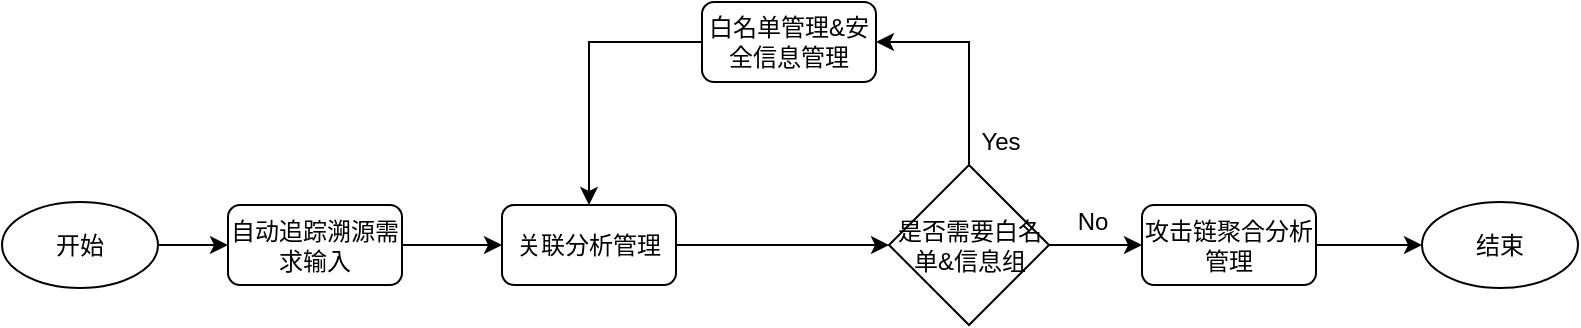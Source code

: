<mxfile version="17.1.3" type="github">
  <diagram id="C5RBs43oDa-KdzZeNtuy" name="Page-1">
    <mxGraphModel dx="1007" dy="641" grid="1" gridSize="10" guides="1" tooltips="1" connect="1" arrows="1" fold="1" page="1" pageScale="1" pageWidth="827" pageHeight="1169" math="0" shadow="0">
      <root>
        <mxCell id="WIyWlLk6GJQsqaUBKTNV-0" />
        <mxCell id="WIyWlLk6GJQsqaUBKTNV-1" parent="WIyWlLk6GJQsqaUBKTNV-0" />
        <mxCell id="Ee2P2uIqJswC7QmD2PLE-0" value="开始" style="ellipse;whiteSpace=wrap;html=1;" vertex="1" parent="WIyWlLk6GJQsqaUBKTNV-1">
          <mxGeometry x="90" y="130" width="78" height="43" as="geometry" />
        </mxCell>
        <mxCell id="Ee2P2uIqJswC7QmD2PLE-27" value="" style="edgeStyle=orthogonalEdgeStyle;rounded=0;orthogonalLoop=1;jettySize=auto;html=1;" edge="1" parent="WIyWlLk6GJQsqaUBKTNV-1" source="Ee2P2uIqJswC7QmD2PLE-5" target="Ee2P2uIqJswC7QmD2PLE-26">
          <mxGeometry relative="1" as="geometry" />
        </mxCell>
        <mxCell id="Ee2P2uIqJswC7QmD2PLE-5" value="自动追踪溯源需求输入" style="rounded=1;whiteSpace=wrap;html=1;fontSize=12;glass=0;strokeWidth=1;shadow=0;" vertex="1" parent="WIyWlLk6GJQsqaUBKTNV-1">
          <mxGeometry x="203" y="131.5" width="87" height="40" as="geometry" />
        </mxCell>
        <mxCell id="Ee2P2uIqJswC7QmD2PLE-21" value="" style="edgeStyle=orthogonalEdgeStyle;rounded=0;orthogonalLoop=1;jettySize=auto;html=1;exitX=1;exitY=0.5;exitDx=0;exitDy=0;" edge="1" parent="WIyWlLk6GJQsqaUBKTNV-1" source="Ee2P2uIqJswC7QmD2PLE-55" target="Ee2P2uIqJswC7QmD2PLE-23">
          <mxGeometry relative="1" as="geometry">
            <mxPoint x="1200" y="151.5" as="sourcePoint" />
          </mxGeometry>
        </mxCell>
        <mxCell id="Ee2P2uIqJswC7QmD2PLE-23" value="结束" style="ellipse;whiteSpace=wrap;html=1;" vertex="1" parent="WIyWlLk6GJQsqaUBKTNV-1">
          <mxGeometry x="800" y="130" width="78" height="43" as="geometry" />
        </mxCell>
        <mxCell id="Ee2P2uIqJswC7QmD2PLE-24" style="edgeStyle=orthogonalEdgeStyle;rounded=0;orthogonalLoop=1;jettySize=auto;html=1;exitX=1;exitY=0.5;exitDx=0;exitDy=0;entryX=0;entryY=0.5;entryDx=0;entryDy=0;" edge="1" parent="WIyWlLk6GJQsqaUBKTNV-1" source="Ee2P2uIqJswC7QmD2PLE-0" target="Ee2P2uIqJswC7QmD2PLE-5">
          <mxGeometry relative="1" as="geometry">
            <mxPoint x="300" y="161.481" as="sourcePoint" />
            <mxPoint x="400" y="201.481" as="targetPoint" />
          </mxGeometry>
        </mxCell>
        <mxCell id="Ee2P2uIqJswC7QmD2PLE-35" value="" style="edgeStyle=orthogonalEdgeStyle;rounded=0;orthogonalLoop=1;jettySize=auto;html=1;" edge="1" parent="WIyWlLk6GJQsqaUBKTNV-1" source="Ee2P2uIqJswC7QmD2PLE-26" target="Ee2P2uIqJswC7QmD2PLE-34">
          <mxGeometry relative="1" as="geometry" />
        </mxCell>
        <mxCell id="Ee2P2uIqJswC7QmD2PLE-26" value="关联分析管理" style="rounded=1;whiteSpace=wrap;html=1;fontSize=12;glass=0;strokeWidth=1;shadow=0;" vertex="1" parent="WIyWlLk6GJQsqaUBKTNV-1">
          <mxGeometry x="340" y="131.5" width="87" height="40" as="geometry" />
        </mxCell>
        <mxCell id="Ee2P2uIqJswC7QmD2PLE-38" value="" style="edgeStyle=orthogonalEdgeStyle;rounded=0;orthogonalLoop=1;jettySize=auto;html=1;" edge="1" parent="WIyWlLk6GJQsqaUBKTNV-1" source="Ee2P2uIqJswC7QmD2PLE-34" target="Ee2P2uIqJswC7QmD2PLE-37">
          <mxGeometry relative="1" as="geometry">
            <Array as="points">
              <mxPoint x="574" y="50" />
            </Array>
          </mxGeometry>
        </mxCell>
        <mxCell id="Ee2P2uIqJswC7QmD2PLE-56" value="" style="edgeStyle=orthogonalEdgeStyle;rounded=0;orthogonalLoop=1;jettySize=auto;html=1;" edge="1" parent="WIyWlLk6GJQsqaUBKTNV-1" source="Ee2P2uIqJswC7QmD2PLE-34" target="Ee2P2uIqJswC7QmD2PLE-55">
          <mxGeometry relative="1" as="geometry" />
        </mxCell>
        <mxCell id="Ee2P2uIqJswC7QmD2PLE-34" value="是否需要白名单&amp;amp;信息组" style="rhombus;whiteSpace=wrap;html=1;" vertex="1" parent="WIyWlLk6GJQsqaUBKTNV-1">
          <mxGeometry x="533.5" y="111.5" width="80" height="80" as="geometry" />
        </mxCell>
        <mxCell id="Ee2P2uIqJswC7QmD2PLE-40" value="" style="edgeStyle=orthogonalEdgeStyle;rounded=0;orthogonalLoop=1;jettySize=auto;html=1;entryX=0.5;entryY=0;entryDx=0;entryDy=0;" edge="1" parent="WIyWlLk6GJQsqaUBKTNV-1" source="Ee2P2uIqJswC7QmD2PLE-37" target="Ee2P2uIqJswC7QmD2PLE-26">
          <mxGeometry relative="1" as="geometry">
            <mxPoint x="427.0" y="60.0" as="targetPoint" />
          </mxGeometry>
        </mxCell>
        <mxCell id="Ee2P2uIqJswC7QmD2PLE-37" value="白名单管理&amp;amp;安全信息管理" style="rounded=1;whiteSpace=wrap;html=1;fontSize=12;glass=0;strokeWidth=1;shadow=0;" vertex="1" parent="WIyWlLk6GJQsqaUBKTNV-1">
          <mxGeometry x="440" y="30" width="87" height="40" as="geometry" />
        </mxCell>
        <mxCell id="Ee2P2uIqJswC7QmD2PLE-50" value="No" style="text;html=1;align=center;verticalAlign=middle;resizable=0;points=[];autosize=1;strokeColor=none;fillColor=none;" vertex="1" parent="WIyWlLk6GJQsqaUBKTNV-1">
          <mxGeometry x="620" y="130" width="30" height="20" as="geometry" />
        </mxCell>
        <mxCell id="Ee2P2uIqJswC7QmD2PLE-51" value="Yes" style="text;html=1;align=center;verticalAlign=middle;resizable=0;points=[];autosize=1;strokeColor=none;fillColor=none;" vertex="1" parent="WIyWlLk6GJQsqaUBKTNV-1">
          <mxGeometry x="573.5" y="90" width="30" height="20" as="geometry" />
        </mxCell>
        <mxCell id="Ee2P2uIqJswC7QmD2PLE-55" value="攻击链聚合分析管理" style="rounded=1;whiteSpace=wrap;html=1;fontSize=12;glass=0;strokeWidth=1;shadow=0;" vertex="1" parent="WIyWlLk6GJQsqaUBKTNV-1">
          <mxGeometry x="660" y="131.5" width="87" height="40" as="geometry" />
        </mxCell>
      </root>
    </mxGraphModel>
  </diagram>
</mxfile>
